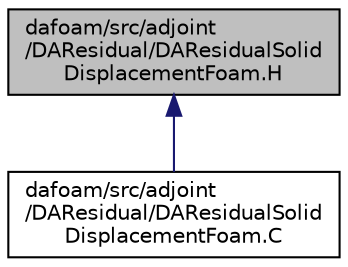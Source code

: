 digraph "dafoam/src/adjoint/DAResidual/DAResidualSolidDisplacementFoam.H"
{
  bgcolor="transparent";
  edge [fontname="Helvetica",fontsize="10",labelfontname="Helvetica",labelfontsize="10"];
  node [fontname="Helvetica",fontsize="10",shape=record];
  Node31 [label="dafoam/src/adjoint\l/DAResidual/DAResidualSolid\lDisplacementFoam.H",height=0.2,width=0.4,color="black", fillcolor="grey75", style="filled", fontcolor="black"];
  Node31 -> Node32 [dir="back",color="midnightblue",fontsize="10",style="solid",fontname="Helvetica"];
  Node32 [label="dafoam/src/adjoint\l/DAResidual/DAResidualSolid\lDisplacementFoam.C",height=0.2,width=0.4,color="black",URL="$DAResidualSolidDisplacementFoam_8C.html"];
}
